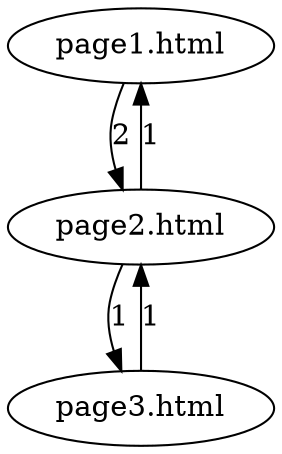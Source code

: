 digraph{
    node1 [label="page1.html"];
    node0 [label="page2.html"];
    node2 [label="page3.html"];
    node0 -> node1 [label="1"];
    node0 -> node2 [label="1"];
    node1 -> node0 [label="2"];
    node2 -> node0 [label="1"];
}